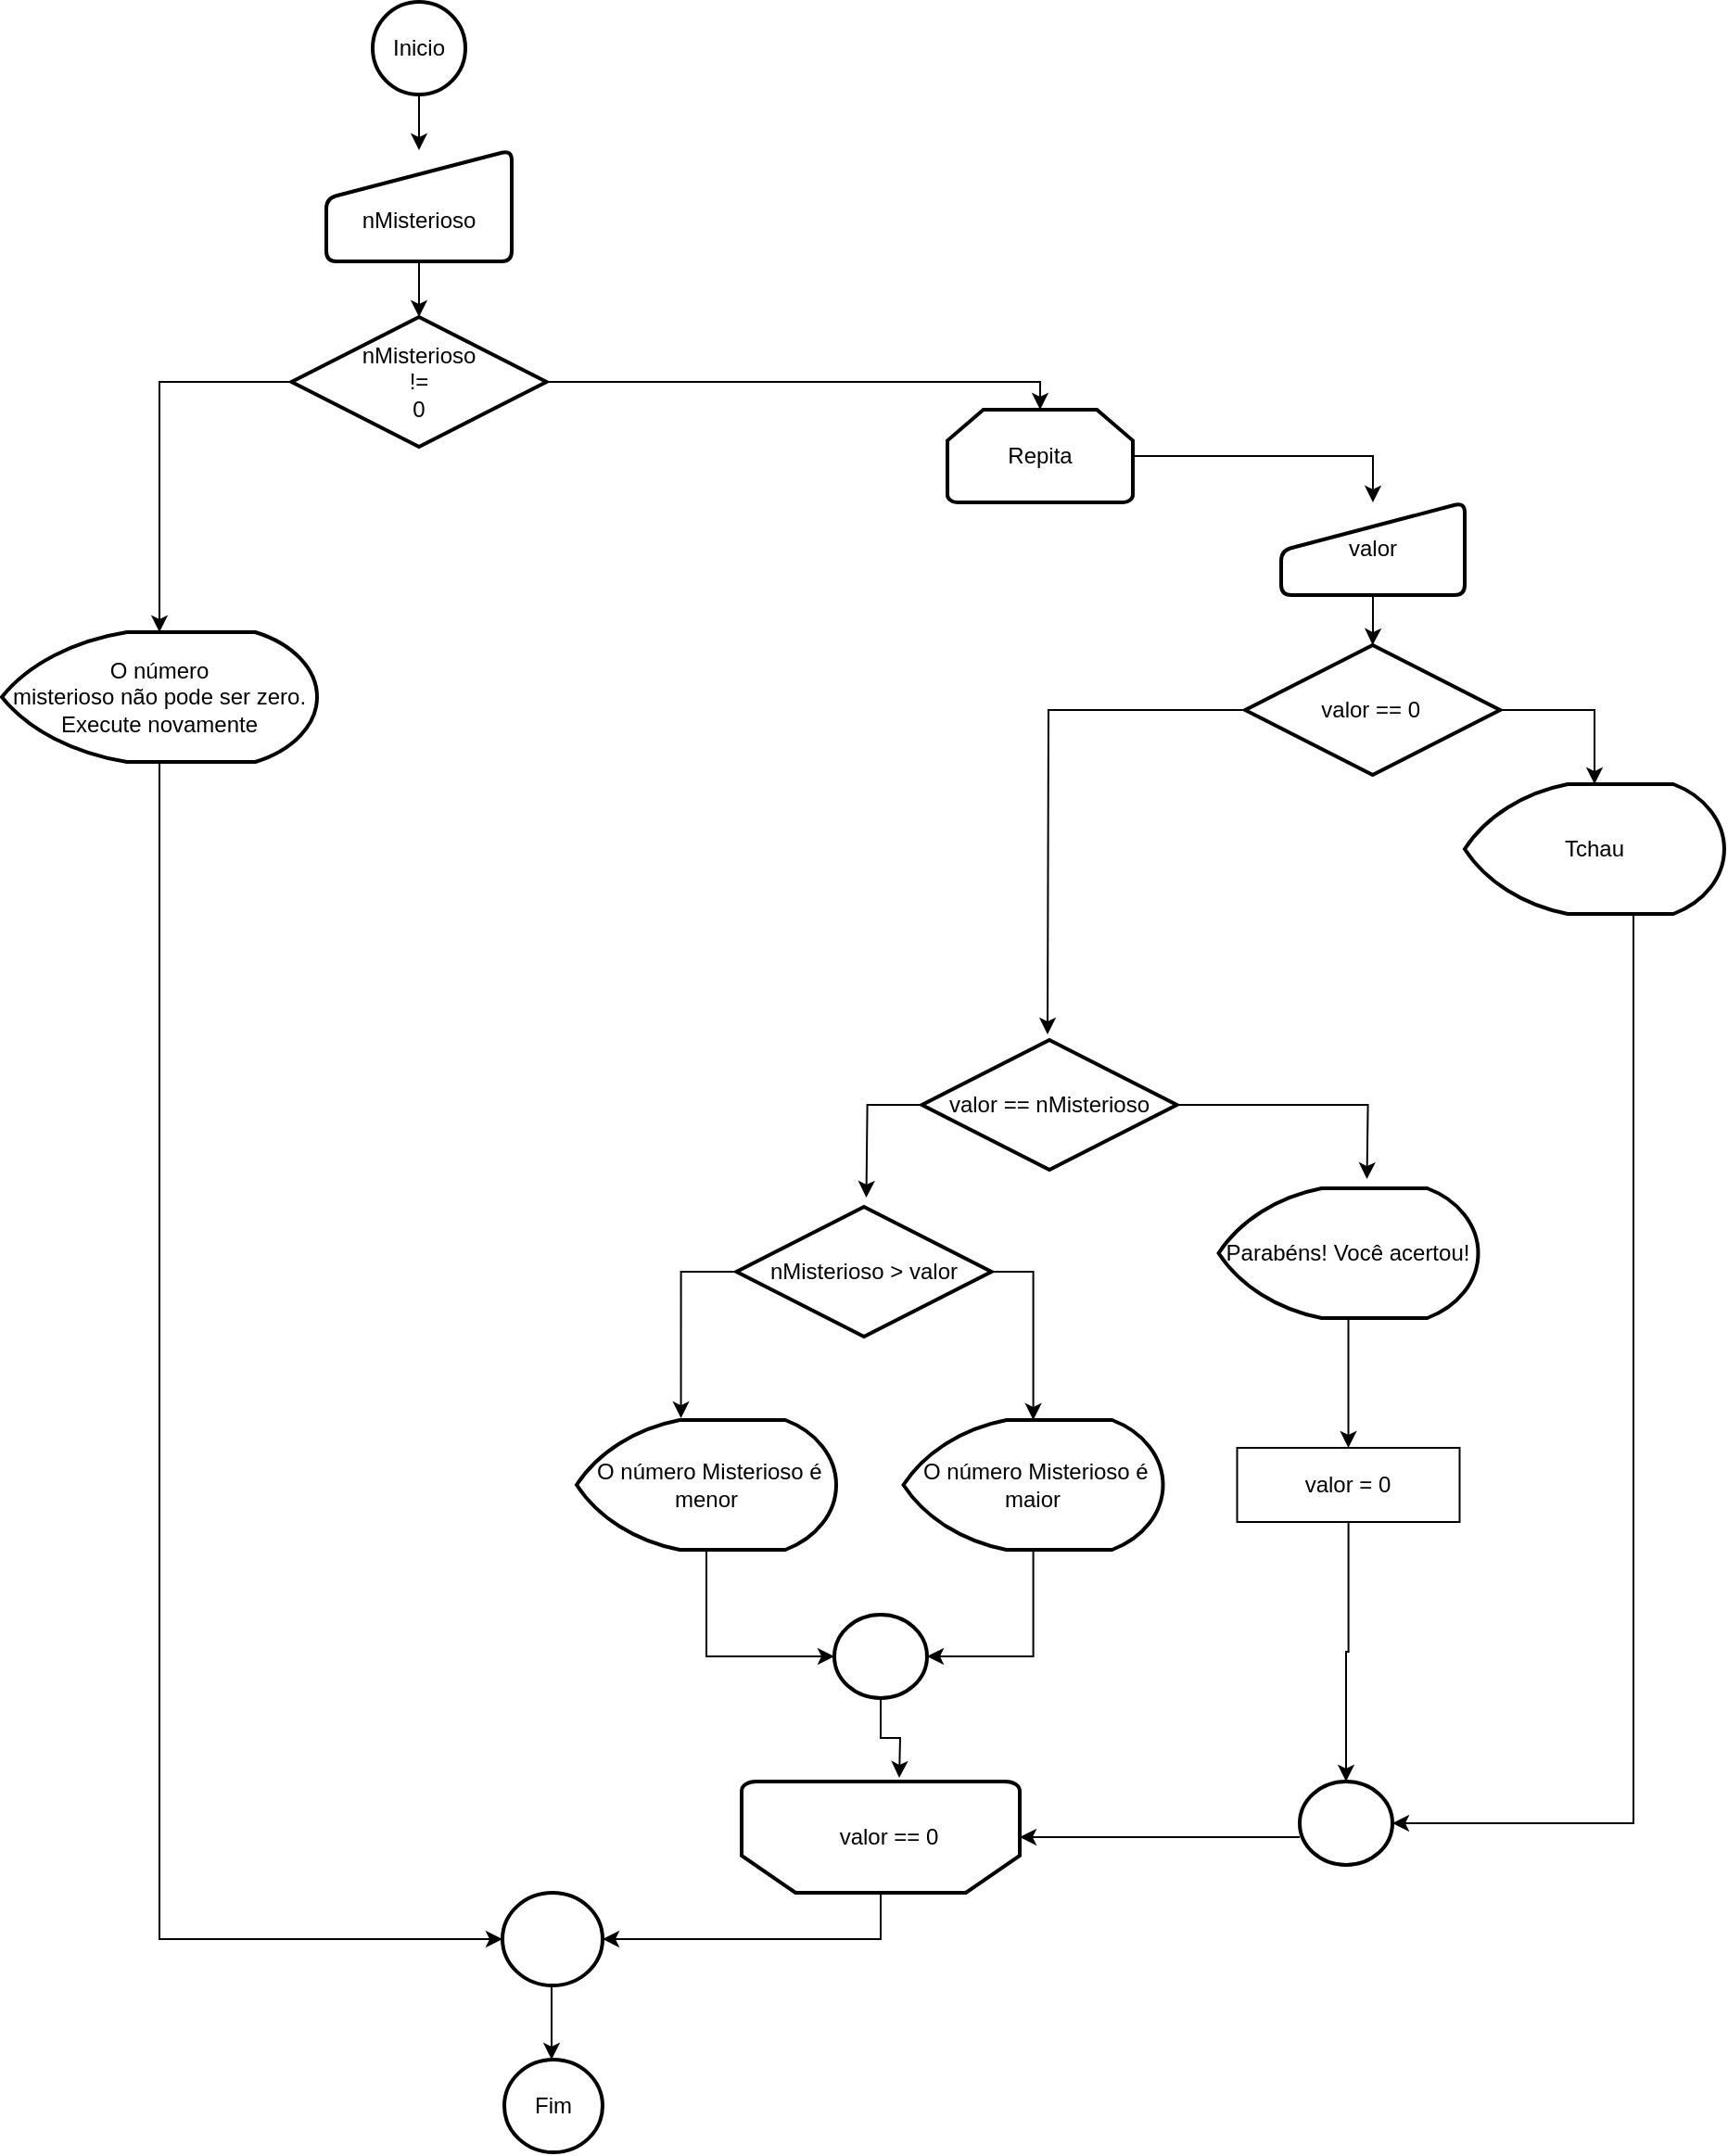 <mxfile version="21.2.9" type="github">
  <diagram id="C5RBs43oDa-KdzZeNtuy" name="Page-1">
    <mxGraphModel dx="1434" dy="802" grid="1" gridSize="10" guides="1" tooltips="1" connect="1" arrows="1" fold="1" page="1" pageScale="1" pageWidth="827" pageHeight="1169" math="0" shadow="0">
      <root>
        <mxCell id="WIyWlLk6GJQsqaUBKTNV-0" />
        <mxCell id="WIyWlLk6GJQsqaUBKTNV-1" parent="WIyWlLk6GJQsqaUBKTNV-0" />
        <mxCell id="i0tU6bbV2KzVuxpiujoT-5" style="edgeStyle=orthogonalEdgeStyle;rounded=0;orthogonalLoop=1;jettySize=auto;html=1;entryX=0.5;entryY=0;entryDx=0;entryDy=0;" edge="1" parent="WIyWlLk6GJQsqaUBKTNV-1" source="i0tU6bbV2KzVuxpiujoT-1" target="i0tU6bbV2KzVuxpiujoT-2">
          <mxGeometry relative="1" as="geometry" />
        </mxCell>
        <mxCell id="i0tU6bbV2KzVuxpiujoT-1" value="Inicio" style="strokeWidth=2;html=1;shape=mxgraph.flowchart.start_2;whiteSpace=wrap;" vertex="1" parent="WIyWlLk6GJQsqaUBKTNV-1">
          <mxGeometry x="240" y="60" width="50" height="50" as="geometry" />
        </mxCell>
        <mxCell id="i0tU6bbV2KzVuxpiujoT-7" style="edgeStyle=orthogonalEdgeStyle;rounded=0;orthogonalLoop=1;jettySize=auto;html=1;entryX=0.5;entryY=0;entryDx=0;entryDy=0;entryPerimeter=0;" edge="1" parent="WIyWlLk6GJQsqaUBKTNV-1" source="i0tU6bbV2KzVuxpiujoT-2" target="i0tU6bbV2KzVuxpiujoT-6">
          <mxGeometry relative="1" as="geometry" />
        </mxCell>
        <mxCell id="i0tU6bbV2KzVuxpiujoT-2" value="&lt;br&gt;nMisterioso" style="html=1;strokeWidth=2;shape=manualInput;whiteSpace=wrap;rounded=1;size=26;arcSize=11;" vertex="1" parent="WIyWlLk6GJQsqaUBKTNV-1">
          <mxGeometry x="215" y="140" width="100" height="60" as="geometry" />
        </mxCell>
        <mxCell id="i0tU6bbV2KzVuxpiujoT-93" style="edgeStyle=orthogonalEdgeStyle;rounded=0;orthogonalLoop=1;jettySize=auto;html=1;entryX=0.5;entryY=0;entryDx=0;entryDy=0;entryPerimeter=0;" edge="1" parent="WIyWlLk6GJQsqaUBKTNV-1" source="i0tU6bbV2KzVuxpiujoT-6" target="i0tU6bbV2KzVuxpiujoT-42">
          <mxGeometry relative="1" as="geometry">
            <Array as="points">
              <mxPoint x="600" y="265" />
            </Array>
          </mxGeometry>
        </mxCell>
        <mxCell id="i0tU6bbV2KzVuxpiujoT-94" style="edgeStyle=orthogonalEdgeStyle;rounded=0;orthogonalLoop=1;jettySize=auto;html=1;entryX=0.5;entryY=0;entryDx=0;entryDy=0;entryPerimeter=0;exitX=0;exitY=0.5;exitDx=0;exitDy=0;exitPerimeter=0;" edge="1" parent="WIyWlLk6GJQsqaUBKTNV-1" source="i0tU6bbV2KzVuxpiujoT-6" target="i0tU6bbV2KzVuxpiujoT-9">
          <mxGeometry relative="1" as="geometry" />
        </mxCell>
        <mxCell id="i0tU6bbV2KzVuxpiujoT-6" value="nMisterioso &lt;br&gt;!=&lt;br&gt;0" style="strokeWidth=2;html=1;shape=mxgraph.flowchart.decision;whiteSpace=wrap;" vertex="1" parent="WIyWlLk6GJQsqaUBKTNV-1">
          <mxGeometry x="196.25" y="230" width="137.5" height="70" as="geometry" />
        </mxCell>
        <mxCell id="i0tU6bbV2KzVuxpiujoT-8" value="Fim" style="strokeWidth=2;html=1;shape=mxgraph.flowchart.start_2;whiteSpace=wrap;" vertex="1" parent="WIyWlLk6GJQsqaUBKTNV-1">
          <mxGeometry x="311" y="1170" width="53" height="50" as="geometry" />
        </mxCell>
        <mxCell id="i0tU6bbV2KzVuxpiujoT-12" style="edgeStyle=orthogonalEdgeStyle;rounded=0;orthogonalLoop=1;jettySize=auto;html=1;entryX=0;entryY=0.5;entryDx=0;entryDy=0;entryPerimeter=0;exitX=0.5;exitY=1;exitDx=0;exitDy=0;exitPerimeter=0;" edge="1" parent="WIyWlLk6GJQsqaUBKTNV-1" source="i0tU6bbV2KzVuxpiujoT-9" target="i0tU6bbV2KzVuxpiujoT-10">
          <mxGeometry relative="1" as="geometry" />
        </mxCell>
        <mxCell id="i0tU6bbV2KzVuxpiujoT-9" value="O número &lt;br&gt;misterioso não pode ser zero. Execute novamente" style="strokeWidth=2;html=1;shape=mxgraph.flowchart.display;whiteSpace=wrap;" vertex="1" parent="WIyWlLk6GJQsqaUBKTNV-1">
          <mxGeometry x="40" y="400" width="170" height="70" as="geometry" />
        </mxCell>
        <mxCell id="i0tU6bbV2KzVuxpiujoT-13" style="edgeStyle=orthogonalEdgeStyle;rounded=0;orthogonalLoop=1;jettySize=auto;html=1;entryX=0.5;entryY=0;entryDx=0;entryDy=0;entryPerimeter=0;" edge="1" parent="WIyWlLk6GJQsqaUBKTNV-1" source="i0tU6bbV2KzVuxpiujoT-10">
          <mxGeometry relative="1" as="geometry">
            <mxPoint x="336.5" y="1170" as="targetPoint" />
          </mxGeometry>
        </mxCell>
        <mxCell id="i0tU6bbV2KzVuxpiujoT-47" style="edgeStyle=orthogonalEdgeStyle;rounded=0;orthogonalLoop=1;jettySize=auto;html=1;exitX=1;exitY=0.5;exitDx=0;exitDy=0;exitPerimeter=0;endArrow=none;endFill=0;startArrow=classic;startFill=1;entryX=0.5;entryY=0;entryDx=0;entryDy=0;entryPerimeter=0;" edge="1" parent="WIyWlLk6GJQsqaUBKTNV-1" source="i0tU6bbV2KzVuxpiujoT-10" target="i0tU6bbV2KzVuxpiujoT-34">
          <mxGeometry relative="1" as="geometry">
            <mxPoint x="573.12" y="1060" as="targetPoint" />
          </mxGeometry>
        </mxCell>
        <mxCell id="i0tU6bbV2KzVuxpiujoT-10" value="" style="strokeWidth=2;html=1;shape=mxgraph.flowchart.start_2;whiteSpace=wrap;" vertex="1" parent="WIyWlLk6GJQsqaUBKTNV-1">
          <mxGeometry x="310" y="1080" width="54" height="50" as="geometry" />
        </mxCell>
        <mxCell id="i0tU6bbV2KzVuxpiujoT-87" style="edgeStyle=orthogonalEdgeStyle;rounded=0;orthogonalLoop=1;jettySize=auto;html=1;" edge="1" parent="WIyWlLk6GJQsqaUBKTNV-1" source="i0tU6bbV2KzVuxpiujoT-14" target="i0tU6bbV2KzVuxpiujoT-73">
          <mxGeometry relative="1" as="geometry" />
        </mxCell>
        <mxCell id="i0tU6bbV2KzVuxpiujoT-14" value="valor" style="html=1;strokeWidth=2;shape=manualInput;whiteSpace=wrap;rounded=1;size=26;arcSize=11;" vertex="1" parent="WIyWlLk6GJQsqaUBKTNV-1">
          <mxGeometry x="730" y="330" width="99" height="50" as="geometry" />
        </mxCell>
        <mxCell id="i0tU6bbV2KzVuxpiujoT-22" style="edgeStyle=orthogonalEdgeStyle;rounded=0;orthogonalLoop=1;jettySize=auto;html=1;" edge="1" parent="WIyWlLk6GJQsqaUBKTNV-1" source="i0tU6bbV2KzVuxpiujoT-18">
          <mxGeometry relative="1" as="geometry">
            <mxPoint x="776.25" y="695" as="targetPoint" />
            <mxPoint x="743.75" y="640" as="sourcePoint" />
          </mxGeometry>
        </mxCell>
        <mxCell id="i0tU6bbV2KzVuxpiujoT-25" style="edgeStyle=orthogonalEdgeStyle;rounded=0;orthogonalLoop=1;jettySize=auto;html=1;exitX=0;exitY=0.5;exitDx=0;exitDy=0;exitPerimeter=0;" edge="1" parent="WIyWlLk6GJQsqaUBKTNV-1" source="i0tU6bbV2KzVuxpiujoT-18">
          <mxGeometry relative="1" as="geometry">
            <mxPoint x="506.25" y="705" as="targetPoint" />
            <mxPoint x="536.25" y="650" as="sourcePoint" />
          </mxGeometry>
        </mxCell>
        <mxCell id="i0tU6bbV2KzVuxpiujoT-18" value="valor == nMisterioso" style="strokeWidth=2;html=1;shape=mxgraph.flowchart.decision;whiteSpace=wrap;" vertex="1" parent="WIyWlLk6GJQsqaUBKTNV-1">
          <mxGeometry x="536.25" y="620" width="137.5" height="70" as="geometry" />
        </mxCell>
        <mxCell id="i0tU6bbV2KzVuxpiujoT-97" style="edgeStyle=orthogonalEdgeStyle;rounded=0;orthogonalLoop=1;jettySize=auto;html=1;" edge="1" parent="WIyWlLk6GJQsqaUBKTNV-1" source="i0tU6bbV2KzVuxpiujoT-21" target="i0tU6bbV2KzVuxpiujoT-55">
          <mxGeometry relative="1" as="geometry" />
        </mxCell>
        <mxCell id="i0tU6bbV2KzVuxpiujoT-21" value="Parabéns! Você acertou!" style="strokeWidth=2;html=1;shape=mxgraph.flowchart.display;whiteSpace=wrap;" vertex="1" parent="WIyWlLk6GJQsqaUBKTNV-1">
          <mxGeometry x="696.25" y="700" width="140" height="70" as="geometry" />
        </mxCell>
        <mxCell id="i0tU6bbV2KzVuxpiujoT-27" style="edgeStyle=orthogonalEdgeStyle;rounded=0;orthogonalLoop=1;jettySize=auto;html=1;exitX=1;exitY=0.5;exitDx=0;exitDy=0;exitPerimeter=0;" edge="1" parent="WIyWlLk6GJQsqaUBKTNV-1" source="i0tU6bbV2KzVuxpiujoT-24" target="i0tU6bbV2KzVuxpiujoT-26">
          <mxGeometry relative="1" as="geometry" />
        </mxCell>
        <mxCell id="i0tU6bbV2KzVuxpiujoT-29" style="edgeStyle=orthogonalEdgeStyle;rounded=0;orthogonalLoop=1;jettySize=auto;html=1;entryX=0.402;entryY=-0.014;entryDx=0;entryDy=0;entryPerimeter=0;exitX=0;exitY=0.5;exitDx=0;exitDy=0;exitPerimeter=0;" edge="1" parent="WIyWlLk6GJQsqaUBKTNV-1" source="i0tU6bbV2KzVuxpiujoT-24" target="i0tU6bbV2KzVuxpiujoT-28">
          <mxGeometry relative="1" as="geometry" />
        </mxCell>
        <mxCell id="i0tU6bbV2KzVuxpiujoT-24" value="nMisterioso &amp;gt; valor" style="strokeWidth=2;html=1;shape=mxgraph.flowchart.decision;whiteSpace=wrap;" vertex="1" parent="WIyWlLk6GJQsqaUBKTNV-1">
          <mxGeometry x="436.25" y="710" width="137.5" height="70" as="geometry" />
        </mxCell>
        <mxCell id="i0tU6bbV2KzVuxpiujoT-31" style="edgeStyle=orthogonalEdgeStyle;rounded=0;orthogonalLoop=1;jettySize=auto;html=1;entryX=1;entryY=0.5;entryDx=0;entryDy=0;entryPerimeter=0;" edge="1" parent="WIyWlLk6GJQsqaUBKTNV-1" source="i0tU6bbV2KzVuxpiujoT-26" target="i0tU6bbV2KzVuxpiujoT-30">
          <mxGeometry relative="1" as="geometry" />
        </mxCell>
        <mxCell id="i0tU6bbV2KzVuxpiujoT-26" value="&amp;nbsp;O número Misterioso é maior" style="strokeWidth=2;html=1;shape=mxgraph.flowchart.display;whiteSpace=wrap;" vertex="1" parent="WIyWlLk6GJQsqaUBKTNV-1">
          <mxGeometry x="526.25" y="825" width="140" height="70" as="geometry" />
        </mxCell>
        <mxCell id="i0tU6bbV2KzVuxpiujoT-32" style="edgeStyle=orthogonalEdgeStyle;rounded=0;orthogonalLoop=1;jettySize=auto;html=1;entryX=0;entryY=0.5;entryDx=0;entryDy=0;entryPerimeter=0;" edge="1" parent="WIyWlLk6GJQsqaUBKTNV-1" source="i0tU6bbV2KzVuxpiujoT-28" target="i0tU6bbV2KzVuxpiujoT-30">
          <mxGeometry relative="1" as="geometry" />
        </mxCell>
        <mxCell id="i0tU6bbV2KzVuxpiujoT-28" value="&amp;nbsp;O número Misterioso é menor" style="strokeWidth=2;html=1;shape=mxgraph.flowchart.display;whiteSpace=wrap;" vertex="1" parent="WIyWlLk6GJQsqaUBKTNV-1">
          <mxGeometry x="350" y="825" width="140" height="70" as="geometry" />
        </mxCell>
        <mxCell id="i0tU6bbV2KzVuxpiujoT-51" style="edgeStyle=orthogonalEdgeStyle;rounded=0;orthogonalLoop=1;jettySize=auto;html=1;entryX=0.5;entryY=0.16;entryDx=0;entryDy=0;entryPerimeter=0;" edge="1" parent="WIyWlLk6GJQsqaUBKTNV-1" source="i0tU6bbV2KzVuxpiujoT-30">
          <mxGeometry relative="1" as="geometry">
            <mxPoint x="524" y="1018" as="targetPoint" />
          </mxGeometry>
        </mxCell>
        <mxCell id="i0tU6bbV2KzVuxpiujoT-30" value="" style="strokeWidth=2;html=1;shape=mxgraph.flowchart.start_2;whiteSpace=wrap;" vertex="1" parent="WIyWlLk6GJQsqaUBKTNV-1">
          <mxGeometry x="489" y="930" width="50" height="45" as="geometry" />
        </mxCell>
        <mxCell id="i0tU6bbV2KzVuxpiujoT-37" value="" style="group" vertex="1" connectable="0" parent="WIyWlLk6GJQsqaUBKTNV-1">
          <mxGeometry x="439" y="1020" width="150" height="60" as="geometry" />
        </mxCell>
        <mxCell id="i0tU6bbV2KzVuxpiujoT-34" value="" style="strokeWidth=2;html=1;shape=mxgraph.flowchart.loop_limit;whiteSpace=wrap;rotation=-180;" vertex="1" parent="i0tU6bbV2KzVuxpiujoT-37">
          <mxGeometry width="150" height="60" as="geometry" />
        </mxCell>
        <mxCell id="i0tU6bbV2KzVuxpiujoT-36" value="valor == 0" style="text;strokeColor=none;align=center;fillColor=none;html=1;verticalAlign=middle;whiteSpace=wrap;rounded=0;" vertex="1" parent="i0tU6bbV2KzVuxpiujoT-37">
          <mxGeometry x="8.827" y="15" width="141.176" height="30" as="geometry" />
        </mxCell>
        <mxCell id="i0tU6bbV2KzVuxpiujoT-95" style="edgeStyle=orthogonalEdgeStyle;rounded=0;orthogonalLoop=1;jettySize=auto;html=1;entryX=0.5;entryY=0;entryDx=0;entryDy=0;" edge="1" parent="WIyWlLk6GJQsqaUBKTNV-1" source="i0tU6bbV2KzVuxpiujoT-42" target="i0tU6bbV2KzVuxpiujoT-14">
          <mxGeometry relative="1" as="geometry" />
        </mxCell>
        <mxCell id="i0tU6bbV2KzVuxpiujoT-42" value="Repita" style="strokeWidth=2;html=1;shape=mxgraph.flowchart.loop_limit;whiteSpace=wrap;" vertex="1" parent="WIyWlLk6GJQsqaUBKTNV-1">
          <mxGeometry x="550" y="280" width="100" height="50" as="geometry" />
        </mxCell>
        <mxCell id="i0tU6bbV2KzVuxpiujoT-92" style="edgeStyle=orthogonalEdgeStyle;rounded=0;orthogonalLoop=1;jettySize=auto;html=1;entryX=0.5;entryY=0;entryDx=0;entryDy=0;entryPerimeter=0;" edge="1" parent="WIyWlLk6GJQsqaUBKTNV-1" source="i0tU6bbV2KzVuxpiujoT-55" target="i0tU6bbV2KzVuxpiujoT-89">
          <mxGeometry relative="1" as="geometry" />
        </mxCell>
        <mxCell id="i0tU6bbV2KzVuxpiujoT-55" value="valor = 0" style="rounded=0;whiteSpace=wrap;html=1;" vertex="1" parent="WIyWlLk6GJQsqaUBKTNV-1">
          <mxGeometry x="706.25" y="840" width="120" height="40" as="geometry" />
        </mxCell>
        <mxCell id="i0tU6bbV2KzVuxpiujoT-84" style="edgeStyle=orthogonalEdgeStyle;rounded=0;orthogonalLoop=1;jettySize=auto;html=1;exitX=1;exitY=0.5;exitDx=0;exitDy=0;exitPerimeter=0;" edge="1" parent="WIyWlLk6GJQsqaUBKTNV-1" source="i0tU6bbV2KzVuxpiujoT-73" target="i0tU6bbV2KzVuxpiujoT-75">
          <mxGeometry relative="1" as="geometry" />
        </mxCell>
        <mxCell id="i0tU6bbV2KzVuxpiujoT-85" style="edgeStyle=orthogonalEdgeStyle;rounded=0;orthogonalLoop=1;jettySize=auto;html=1;entryX=0.5;entryY=0;entryDx=0;entryDy=0;entryPerimeter=0;" edge="1" parent="WIyWlLk6GJQsqaUBKTNV-1" source="i0tU6bbV2KzVuxpiujoT-73">
          <mxGeometry relative="1" as="geometry">
            <mxPoint x="604" y="617" as="targetPoint" />
          </mxGeometry>
        </mxCell>
        <mxCell id="i0tU6bbV2KzVuxpiujoT-73" value="valor == 0&amp;nbsp;" style="strokeWidth=2;html=1;shape=mxgraph.flowchart.decision;whiteSpace=wrap;" vertex="1" parent="WIyWlLk6GJQsqaUBKTNV-1">
          <mxGeometry x="710.59" y="407" width="137.5" height="70" as="geometry" />
        </mxCell>
        <mxCell id="i0tU6bbV2KzVuxpiujoT-83" style="edgeStyle=orthogonalEdgeStyle;rounded=0;orthogonalLoop=1;jettySize=auto;html=1;entryX=1;entryY=0.5;entryDx=0;entryDy=0;entryPerimeter=0;" edge="1" parent="WIyWlLk6GJQsqaUBKTNV-1" source="i0tU6bbV2KzVuxpiujoT-75" target="i0tU6bbV2KzVuxpiujoT-89">
          <mxGeometry relative="1" as="geometry">
            <Array as="points">
              <mxPoint x="920" y="1043" />
            </Array>
          </mxGeometry>
        </mxCell>
        <mxCell id="i0tU6bbV2KzVuxpiujoT-75" value="Tchau" style="strokeWidth=2;html=1;shape=mxgraph.flowchart.display;whiteSpace=wrap;" vertex="1" parent="WIyWlLk6GJQsqaUBKTNV-1">
          <mxGeometry x="828.97" y="482" width="140" height="70" as="geometry" />
        </mxCell>
        <mxCell id="i0tU6bbV2KzVuxpiujoT-91" style="edgeStyle=orthogonalEdgeStyle;rounded=0;orthogonalLoop=1;jettySize=auto;html=1;" edge="1" parent="WIyWlLk6GJQsqaUBKTNV-1" source="i0tU6bbV2KzVuxpiujoT-89" target="i0tU6bbV2KzVuxpiujoT-36">
          <mxGeometry relative="1" as="geometry">
            <Array as="points">
              <mxPoint x="710" y="1050" />
              <mxPoint x="710" y="1050" />
            </Array>
          </mxGeometry>
        </mxCell>
        <mxCell id="i0tU6bbV2KzVuxpiujoT-89" value="" style="strokeWidth=2;html=1;shape=mxgraph.flowchart.start_2;whiteSpace=wrap;" vertex="1" parent="WIyWlLk6GJQsqaUBKTNV-1">
          <mxGeometry x="740" y="1020" width="50" height="45" as="geometry" />
        </mxCell>
      </root>
    </mxGraphModel>
  </diagram>
</mxfile>
